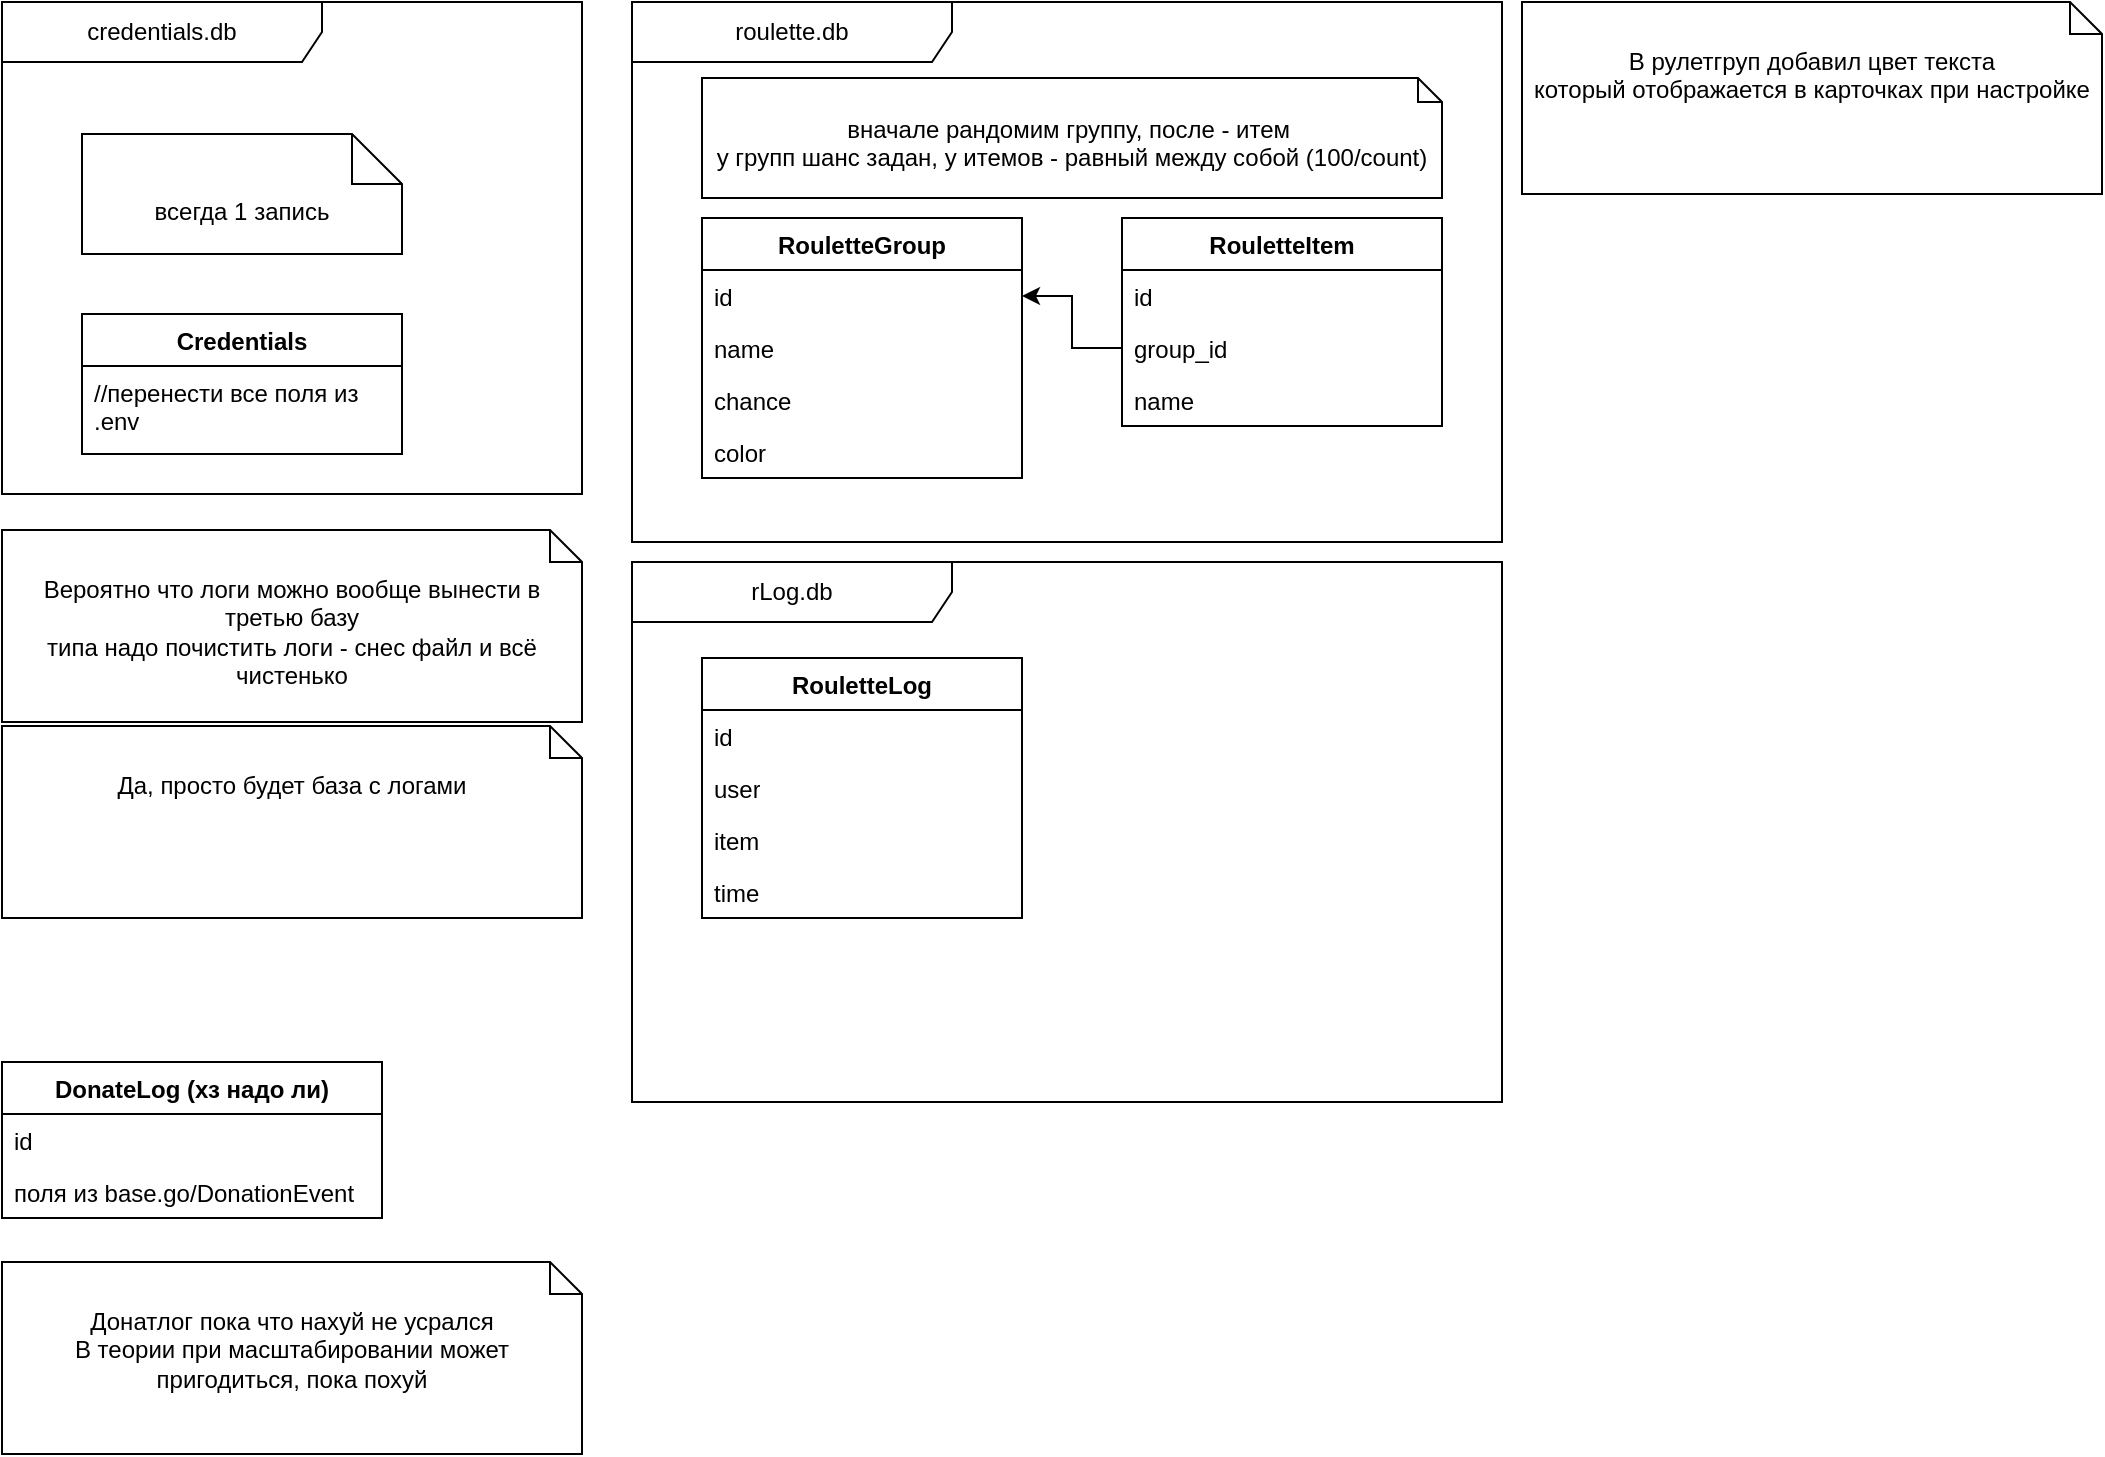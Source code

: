 <mxfile version="13.9.9" type="device"><diagram name="Страница — 1" id="Ta_XK8aSUIVDKBRHZZjV"><mxGraphModel dx="1024" dy="632" grid="1" gridSize="10" guides="1" tooltips="1" connect="1" arrows="1" fold="1" page="1" pageScale="1" pageWidth="1169" pageHeight="827" math="0" shadow="0"><root><mxCell id="0"/><mxCell id="1" parent="0"/><mxCell id="waiG9rwSt_TWZ5MyA63n-1" value="Credentials" style="swimlane;fontStyle=1;align=center;verticalAlign=top;childLayout=stackLayout;horizontal=1;startSize=26;horizontalStack=0;resizeParent=1;resizeParentMax=0;resizeLast=0;collapsible=1;marginBottom=0;whiteSpace=wrap;html=1;" parent="1" vertex="1"><mxGeometry x="80" y="196" width="160" height="70" as="geometry"/></mxCell><mxCell id="waiG9rwSt_TWZ5MyA63n-2" value="//перенести все поля из .env&lt;div&gt;&lt;br&gt;&lt;/div&gt;" style="text;strokeColor=none;fillColor=none;align=left;verticalAlign=top;spacingLeft=4;spacingRight=4;overflow=hidden;rotatable=0;points=[[0,0.5],[1,0.5]];portConstraint=eastwest;whiteSpace=wrap;html=1;" parent="waiG9rwSt_TWZ5MyA63n-1" vertex="1"><mxGeometry y="26" width="160" height="44" as="geometry"/></mxCell><mxCell id="waiG9rwSt_TWZ5MyA63n-5" value="RouletteGroup" style="swimlane;fontStyle=1;align=center;verticalAlign=top;childLayout=stackLayout;horizontal=1;startSize=26;horizontalStack=0;resizeParent=1;resizeParentMax=0;resizeLast=0;collapsible=1;marginBottom=0;whiteSpace=wrap;html=1;" parent="1" vertex="1"><mxGeometry x="390" y="148" width="160" height="130" as="geometry"/></mxCell><mxCell id="waiG9rwSt_TWZ5MyA63n-6" value="id" style="text;strokeColor=none;fillColor=none;align=left;verticalAlign=top;spacingLeft=4;spacingRight=4;overflow=hidden;rotatable=0;points=[[0,0.5],[1,0.5]];portConstraint=eastwest;whiteSpace=wrap;html=1;" parent="waiG9rwSt_TWZ5MyA63n-5" vertex="1"><mxGeometry y="26" width="160" height="26" as="geometry"/></mxCell><mxCell id="waiG9rwSt_TWZ5MyA63n-9" value="name" style="text;strokeColor=none;fillColor=none;align=left;verticalAlign=top;spacingLeft=4;spacingRight=4;overflow=hidden;rotatable=0;points=[[0,0.5],[1,0.5]];portConstraint=eastwest;whiteSpace=wrap;html=1;" parent="waiG9rwSt_TWZ5MyA63n-5" vertex="1"><mxGeometry y="52" width="160" height="26" as="geometry"/></mxCell><mxCell id="FFTVA5Otz00MECBiIvcS-1" value="chance" style="text;strokeColor=none;fillColor=none;align=left;verticalAlign=top;spacingLeft=4;spacingRight=4;overflow=hidden;rotatable=0;points=[[0,0.5],[1,0.5]];portConstraint=eastwest;whiteSpace=wrap;html=1;" vertex="1" parent="waiG9rwSt_TWZ5MyA63n-5"><mxGeometry y="78" width="160" height="26" as="geometry"/></mxCell><mxCell id="waiG9rwSt_TWZ5MyA63n-8" value="color" style="text;strokeColor=none;fillColor=none;align=left;verticalAlign=top;spacingLeft=4;spacingRight=4;overflow=hidden;rotatable=0;points=[[0,0.5],[1,0.5]];portConstraint=eastwest;whiteSpace=wrap;html=1;" parent="waiG9rwSt_TWZ5MyA63n-5" vertex="1"><mxGeometry y="104" width="160" height="26" as="geometry"/></mxCell><mxCell id="waiG9rwSt_TWZ5MyA63n-14" style="edgeStyle=orthogonalEdgeStyle;rounded=0;orthogonalLoop=1;jettySize=auto;html=1;" parent="1" source="waiG9rwSt_TWZ5MyA63n-15" target="waiG9rwSt_TWZ5MyA63n-6" edge="1"><mxGeometry relative="1" as="geometry"/></mxCell><mxCell id="waiG9rwSt_TWZ5MyA63n-10" value="RouletteItem" style="swimlane;fontStyle=1;align=center;verticalAlign=top;childLayout=stackLayout;horizontal=1;startSize=26;horizontalStack=0;resizeParent=1;resizeParentMax=0;resizeLast=0;collapsible=1;marginBottom=0;whiteSpace=wrap;html=1;" parent="1" vertex="1"><mxGeometry x="600" y="148" width="160" height="104" as="geometry"/></mxCell><mxCell id="waiG9rwSt_TWZ5MyA63n-11" value="id" style="text;strokeColor=none;fillColor=none;align=left;verticalAlign=top;spacingLeft=4;spacingRight=4;overflow=hidden;rotatable=0;points=[[0,0.5],[1,0.5]];portConstraint=eastwest;whiteSpace=wrap;html=1;" parent="waiG9rwSt_TWZ5MyA63n-10" vertex="1"><mxGeometry y="26" width="160" height="26" as="geometry"/></mxCell><mxCell id="waiG9rwSt_TWZ5MyA63n-15" value="group_id" style="text;strokeColor=none;fillColor=none;align=left;verticalAlign=top;spacingLeft=4;spacingRight=4;overflow=hidden;rotatable=0;points=[[0,0.5],[1,0.5]];portConstraint=eastwest;whiteSpace=wrap;html=1;" parent="waiG9rwSt_TWZ5MyA63n-10" vertex="1"><mxGeometry y="52" width="160" height="26" as="geometry"/></mxCell><mxCell id="waiG9rwSt_TWZ5MyA63n-12" value="name" style="text;strokeColor=none;fillColor=none;align=left;verticalAlign=top;spacingLeft=4;spacingRight=4;overflow=hidden;rotatable=0;points=[[0,0.5],[1,0.5]];portConstraint=eastwest;whiteSpace=wrap;html=1;" parent="waiG9rwSt_TWZ5MyA63n-10" vertex="1"><mxGeometry y="78" width="160" height="26" as="geometry"/></mxCell><mxCell id="waiG9rwSt_TWZ5MyA63n-22" value="DonateLog (хз надо ли)" style="swimlane;fontStyle=1;align=center;verticalAlign=top;childLayout=stackLayout;horizontal=1;startSize=26;horizontalStack=0;resizeParent=1;resizeParentMax=0;resizeLast=0;collapsible=1;marginBottom=0;whiteSpace=wrap;html=1;" parent="1" vertex="1"><mxGeometry x="40" y="570" width="190" height="78" as="geometry"/></mxCell><mxCell id="waiG9rwSt_TWZ5MyA63n-23" value="id" style="text;strokeColor=none;fillColor=none;align=left;verticalAlign=top;spacingLeft=4;spacingRight=4;overflow=hidden;rotatable=0;points=[[0,0.5],[1,0.5]];portConstraint=eastwest;whiteSpace=wrap;html=1;" parent="waiG9rwSt_TWZ5MyA63n-22" vertex="1"><mxGeometry y="26" width="190" height="26" as="geometry"/></mxCell><mxCell id="waiG9rwSt_TWZ5MyA63n-24" value="поля из base.go/DonationEvent" style="text;strokeColor=none;fillColor=none;align=left;verticalAlign=top;spacingLeft=4;spacingRight=4;overflow=hidden;rotatable=0;points=[[0,0.5],[1,0.5]];portConstraint=eastwest;whiteSpace=wrap;html=1;" parent="waiG9rwSt_TWZ5MyA63n-22" vertex="1"><mxGeometry y="52" width="190" height="26" as="geometry"/></mxCell><mxCell id="waiG9rwSt_TWZ5MyA63n-26" value="вначале рандомим группу, после - итем&amp;nbsp;&lt;div&gt;у групп шанс задан, у итемов - равный между собой (100/count)&lt;/div&gt;" style="shape=note2;boundedLbl=1;whiteSpace=wrap;html=1;size=12;verticalAlign=top;align=center;" parent="1" vertex="1"><mxGeometry x="390" y="78" width="370" height="60" as="geometry"/></mxCell><mxCell id="waiG9rwSt_TWZ5MyA63n-27" value="всегда 1 запись" style="shape=note2;boundedLbl=1;whiteSpace=wrap;html=1;size=25;verticalAlign=top;align=center;" parent="1" vertex="1"><mxGeometry x="80" y="106" width="160" height="60" as="geometry"/></mxCell><mxCell id="waiG9rwSt_TWZ5MyA63n-28" value="credentials.db" style="shape=umlFrame;whiteSpace=wrap;html=1;pointerEvents=0;recursiveResize=0;container=1;collapsible=0;width=160;" parent="1" vertex="1"><mxGeometry x="40" y="40" width="290" height="246" as="geometry"/></mxCell><mxCell id="waiG9rwSt_TWZ5MyA63n-30" value="roulette.db" style="shape=umlFrame;whiteSpace=wrap;html=1;pointerEvents=0;recursiveResize=0;container=1;collapsible=0;width=160;" parent="1" vertex="1"><mxGeometry x="355" y="40" width="435" height="270" as="geometry"/></mxCell><mxCell id="waiG9rwSt_TWZ5MyA63n-31" value="Вероятно что логи можно вообще вынести в третью базу&lt;br&gt;типа надо почистить логи - снес файл и всё чистенько" style="shape=note2;boundedLbl=1;whiteSpace=wrap;html=1;size=16;verticalAlign=top;align=center;" parent="1" vertex="1"><mxGeometry x="40" y="304" width="290" height="96" as="geometry"/></mxCell><mxCell id="FFTVA5Otz00MECBiIvcS-2" value="RouletteLog" style="swimlane;fontStyle=1;align=center;verticalAlign=top;childLayout=stackLayout;horizontal=1;startSize=26;horizontalStack=0;resizeParent=1;resizeParentMax=0;resizeLast=0;collapsible=1;marginBottom=0;whiteSpace=wrap;html=1;" vertex="1" parent="1"><mxGeometry x="390" y="368" width="160" height="130" as="geometry"/></mxCell><mxCell id="FFTVA5Otz00MECBiIvcS-3" value="id" style="text;strokeColor=none;fillColor=none;align=left;verticalAlign=top;spacingLeft=4;spacingRight=4;overflow=hidden;rotatable=0;points=[[0,0.5],[1,0.5]];portConstraint=eastwest;whiteSpace=wrap;html=1;" vertex="1" parent="FFTVA5Otz00MECBiIvcS-2"><mxGeometry y="26" width="160" height="26" as="geometry"/></mxCell><mxCell id="FFTVA5Otz00MECBiIvcS-4" value="user" style="text;strokeColor=none;fillColor=none;align=left;verticalAlign=top;spacingLeft=4;spacingRight=4;overflow=hidden;rotatable=0;points=[[0,0.5],[1,0.5]];portConstraint=eastwest;whiteSpace=wrap;html=1;" vertex="1" parent="FFTVA5Otz00MECBiIvcS-2"><mxGeometry y="52" width="160" height="26" as="geometry"/></mxCell><mxCell id="FFTVA5Otz00MECBiIvcS-5" value="item" style="text;strokeColor=none;fillColor=none;align=left;verticalAlign=top;spacingLeft=4;spacingRight=4;overflow=hidden;rotatable=0;points=[[0,0.5],[1,0.5]];portConstraint=eastwest;whiteSpace=wrap;html=1;" vertex="1" parent="FFTVA5Otz00MECBiIvcS-2"><mxGeometry y="78" width="160" height="26" as="geometry"/></mxCell><mxCell id="FFTVA5Otz00MECBiIvcS-6" value="time" style="text;strokeColor=none;fillColor=none;align=left;verticalAlign=top;spacingLeft=4;spacingRight=4;overflow=hidden;rotatable=0;points=[[0,0.5],[1,0.5]];portConstraint=eastwest;whiteSpace=wrap;html=1;" vertex="1" parent="FFTVA5Otz00MECBiIvcS-2"><mxGeometry y="104" width="160" height="26" as="geometry"/></mxCell><mxCell id="FFTVA5Otz00MECBiIvcS-7" value="rLog.db" style="shape=umlFrame;whiteSpace=wrap;html=1;pointerEvents=0;recursiveResize=0;container=1;collapsible=0;width=160;" vertex="1" parent="1"><mxGeometry x="355" y="320" width="435" height="270" as="geometry"/></mxCell><mxCell id="FFTVA5Otz00MECBiIvcS-8" value="В рулетгруп добавил цвет текста&lt;br&gt;который отображается в карточках при настройке" style="shape=note2;boundedLbl=1;whiteSpace=wrap;html=1;size=16;verticalAlign=top;align=center;" vertex="1" parent="1"><mxGeometry x="800" y="40" width="290" height="96" as="geometry"/></mxCell><mxCell id="FFTVA5Otz00MECBiIvcS-9" value="Да, просто будет база с логами" style="shape=note2;boundedLbl=1;whiteSpace=wrap;html=1;size=16;verticalAlign=top;align=center;" vertex="1" parent="1"><mxGeometry x="40" y="402" width="290" height="96" as="geometry"/></mxCell><mxCell id="FFTVA5Otz00MECBiIvcS-10" value="Донатлог пока что нахуй не усрался&lt;br&gt;В теории при масштабировании может пригодиться, пока похуй" style="shape=note2;boundedLbl=1;whiteSpace=wrap;html=1;size=16;verticalAlign=top;align=center;" vertex="1" parent="1"><mxGeometry x="40" y="670" width="290" height="96" as="geometry"/></mxCell></root></mxGraphModel></diagram></mxfile>